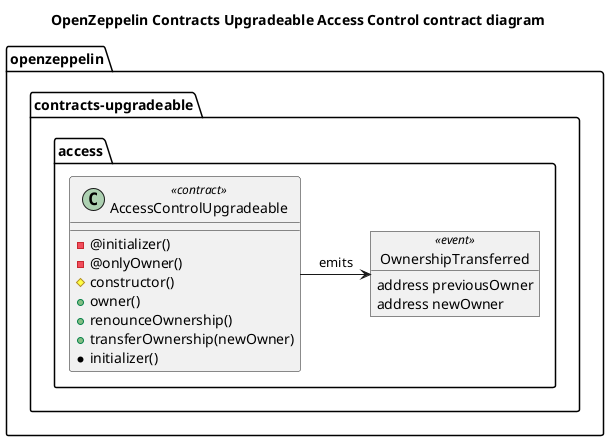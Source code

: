 @startuml OpenZeppelin Contracts Upgradeable Access Control contract diagram
title OpenZeppelin Contracts Upgradeable Access Control contract diagram

!startsub AccessControlUpgradeableContract
package openzeppelin {
  package contracts-upgradeable {
    package access {
      object OwnershipTransferred<<event>> {
        address previousOwner
        address newOwner
      }
      class AccessControlUpgradeable<<contract>> {
        -@initializer()
        -@onlyOwner()
        #constructor()
        +owner()
        +renounceOwnership()
        +transferOwnership(newOwner)
        *initializer()
      }

      AccessControlUpgradeable -> OwnershipTransferred : emits
    }
  }
}
!endsub

@enduml
